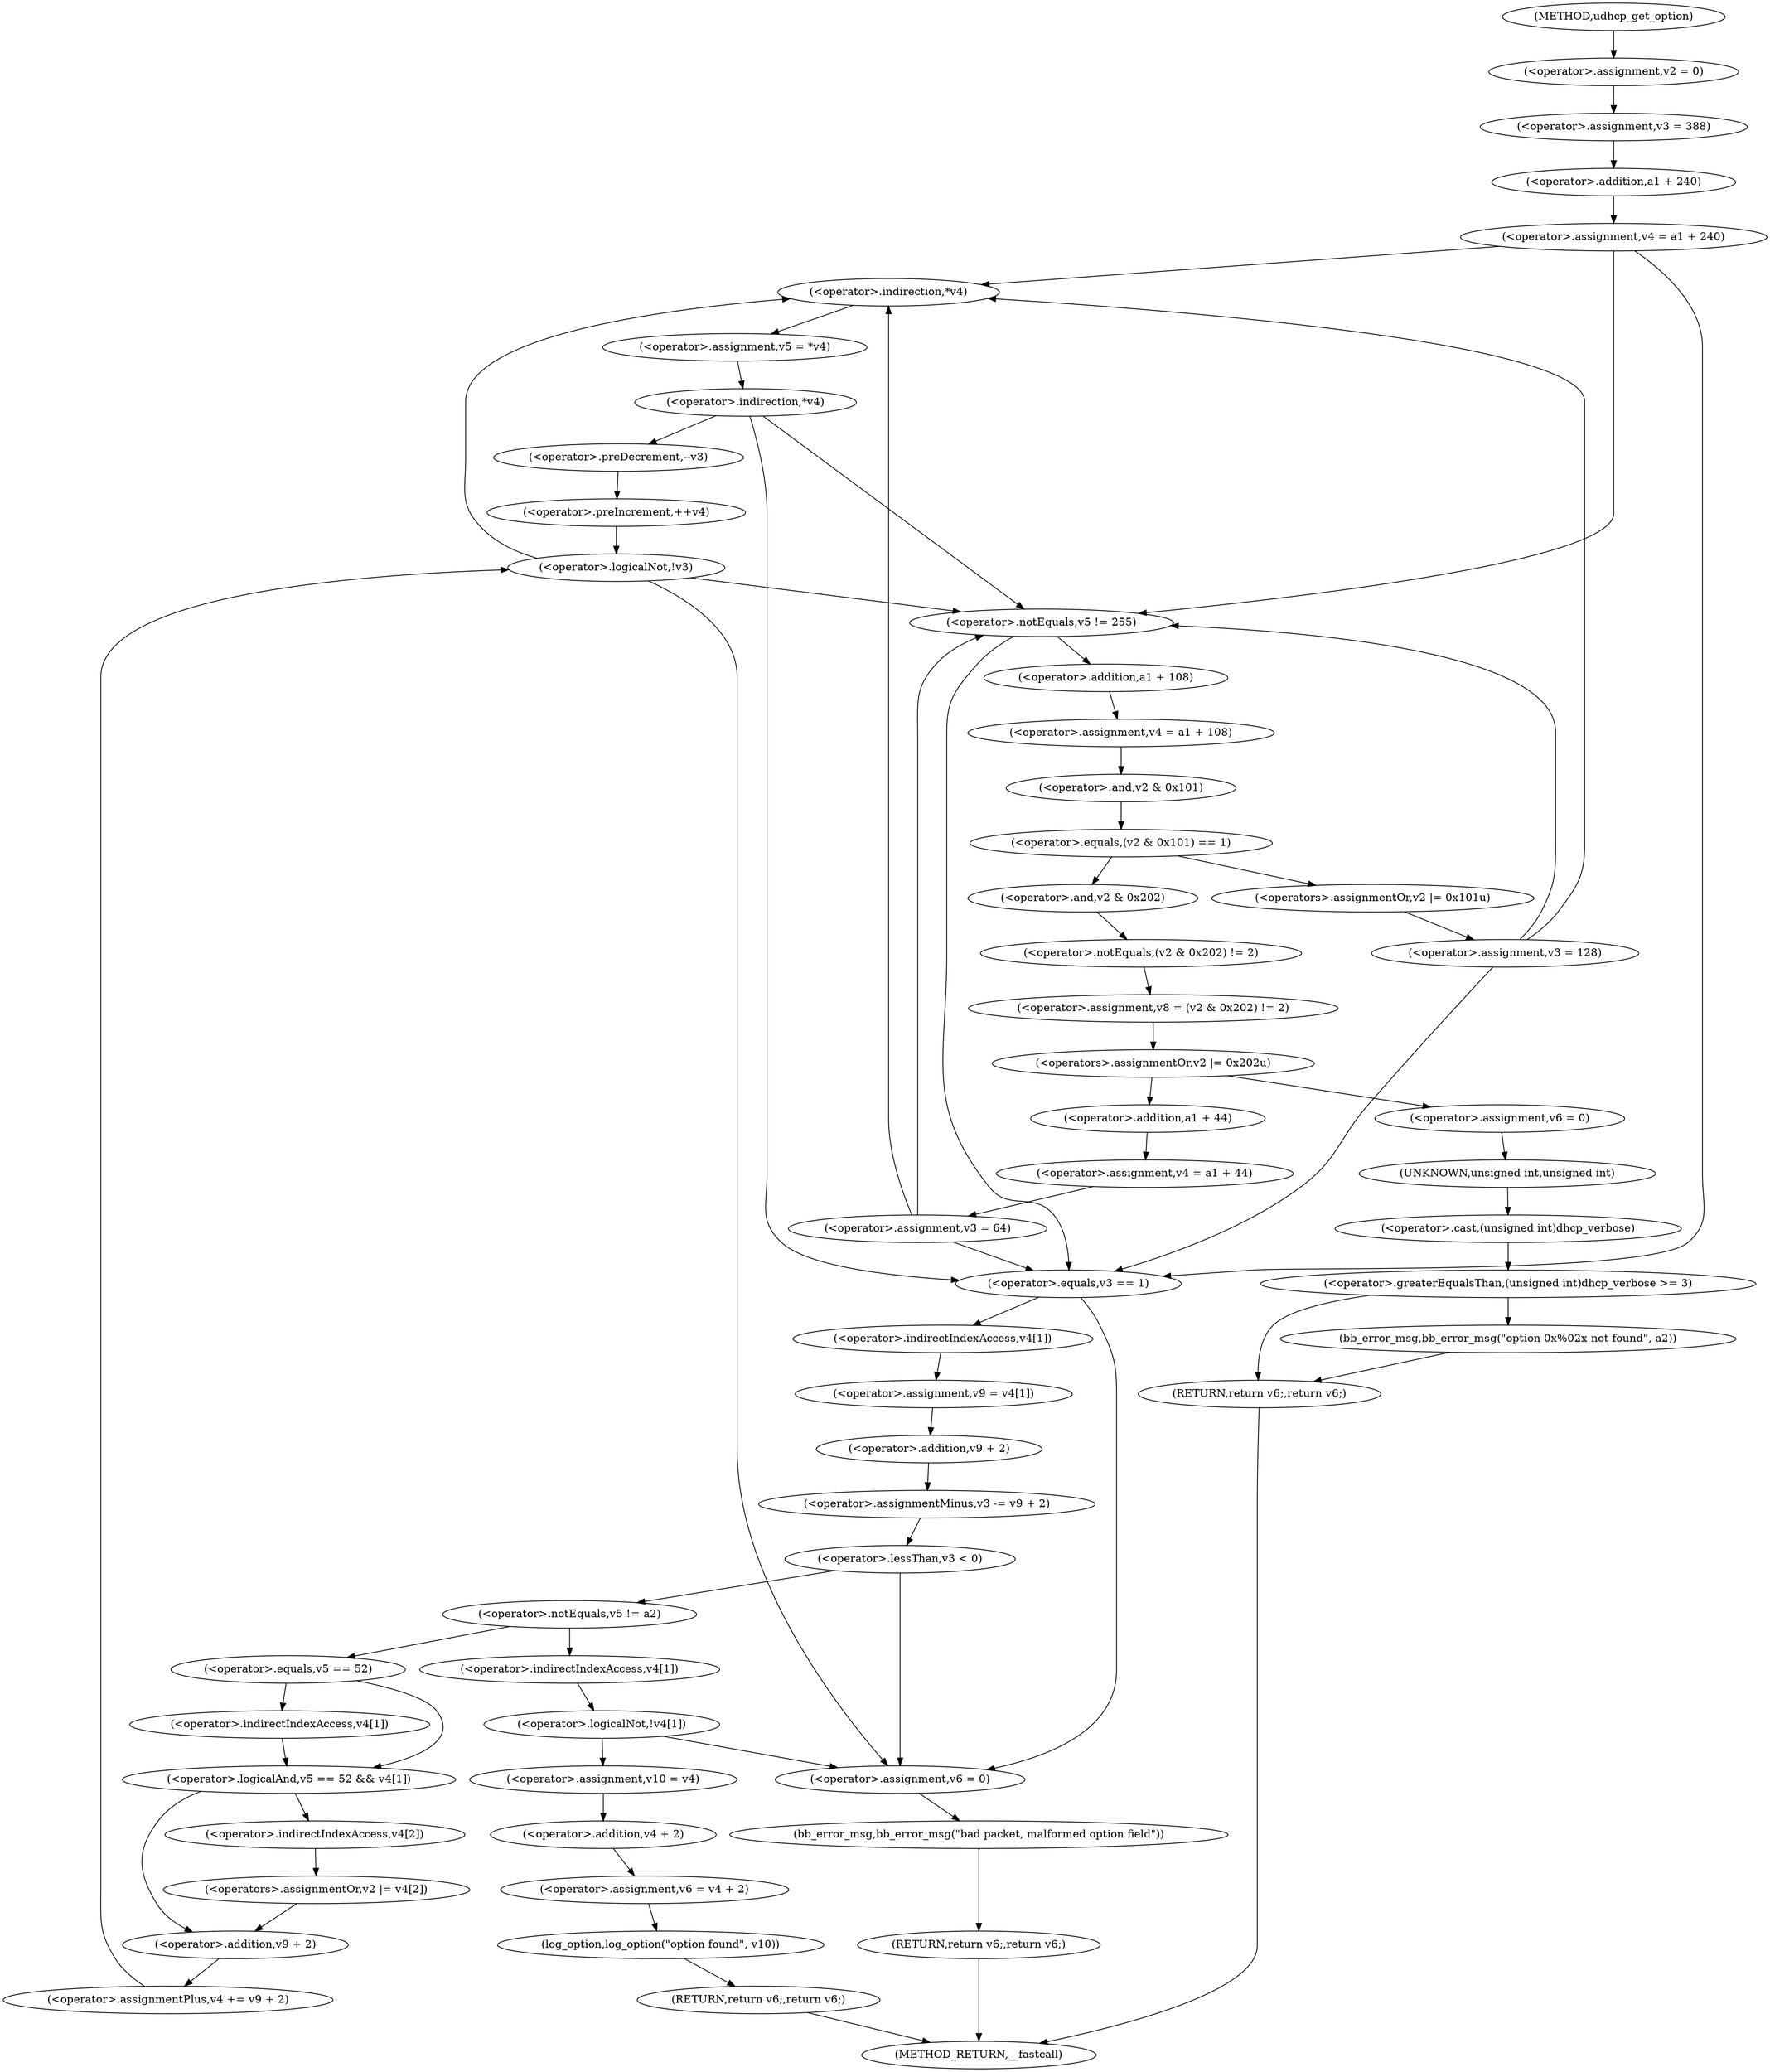 digraph udhcp_get_option {  
"1000121" [label = "(<operator>.assignment,v2 = 0)" ]
"1000124" [label = "(<operator>.assignment,v3 = 388)" ]
"1000127" [label = "(<operator>.assignment,v4 = a1 + 240)" ]
"1000129" [label = "(<operator>.addition,a1 + 240)" ]
"1000138" [label = "(<operator>.assignment,v5 = *v4)" ]
"1000140" [label = "(<operator>.indirection,*v4)" ]
"1000143" [label = "(<operator>.indirection,*v4)" ]
"1000146" [label = "(<operator>.preDecrement,--v3)" ]
"1000148" [label = "(<operator>.preIncrement,++v4)" ]
"1000152" [label = "(<operator>.logicalNot,!v3)" ]
"1000156" [label = "(<operator>.notEquals,v5 != 255)" ]
"1000160" [label = "(<operator>.assignment,v4 = a1 + 108)" ]
"1000162" [label = "(<operator>.addition,a1 + 108)" ]
"1000166" [label = "(<operator>.equals,(v2 & 0x101) == 1)" ]
"1000167" [label = "(<operator>.and,v2 & 0x101)" ]
"1000172" [label = "(<operators>.assignmentOr,v2 |= 0x101u)" ]
"1000175" [label = "(<operator>.assignment,v3 = 128)" ]
"1000180" [label = "(<operator>.assignment,v8 = (v2 & 0x202) != 2)" ]
"1000182" [label = "(<operator>.notEquals,(v2 & 0x202) != 2)" ]
"1000183" [label = "(<operator>.and,v2 & 0x202)" ]
"1000187" [label = "(<operators>.assignmentOr,v2 |= 0x202u)" ]
"1000193" [label = "(<operator>.assignment,v6 = 0)" ]
"1000197" [label = "(<operator>.greaterEqualsThan,(unsigned int)dhcp_verbose >= 3)" ]
"1000198" [label = "(<operator>.cast,(unsigned int)dhcp_verbose)" ]
"1000199" [label = "(UNKNOWN,unsigned int,unsigned int)" ]
"1000202" [label = "(bb_error_msg,bb_error_msg(\"option 0x%02x not found\", a2))" ]
"1000205" [label = "(RETURN,return v6;,return v6;)" ]
"1000207" [label = "(<operator>.assignment,v4 = a1 + 44)" ]
"1000209" [label = "(<operator>.addition,a1 + 44)" ]
"1000212" [label = "(<operator>.assignment,v3 = 64)" ]
"1000216" [label = "(<operator>.equals,v3 == 1)" ]
"1000220" [label = "(<operator>.assignment,v9 = v4[1])" ]
"1000222" [label = "(<operator>.indirectIndexAccess,v4[1])" ]
"1000225" [label = "(<operator>.assignmentMinus,v3 -= v9 + 2)" ]
"1000227" [label = "(<operator>.addition,v9 + 2)" ]
"1000231" [label = "(<operator>.lessThan,v3 < 0)" ]
"1000236" [label = "(<operator>.notEquals,v5 != a2)" ]
"1000241" [label = "(<operator>.logicalAnd,v5 == 52 && v4[1])" ]
"1000242" [label = "(<operator>.equals,v5 == 52)" ]
"1000245" [label = "(<operator>.indirectIndexAccess,v4[1])" ]
"1000248" [label = "(<operators>.assignmentOr,v2 |= v4[2])" ]
"1000250" [label = "(<operator>.indirectIndexAccess,v4[2])" ]
"1000253" [label = "(<operator>.assignmentPlus,v4 += v9 + 2)" ]
"1000255" [label = "(<operator>.addition,v9 + 2)" ]
"1000260" [label = "(<operator>.logicalNot,!v4[1])" ]
"1000261" [label = "(<operator>.indirectIndexAccess,v4[1])" ]
"1000266" [label = "(<operator>.assignment,v6 = 0)" ]
"1000269" [label = "(bb_error_msg,bb_error_msg(\"bad packet, malformed option field\"))" ]
"1000271" [label = "(RETURN,return v6;,return v6;)" ]
"1000273" [label = "(<operator>.assignment,v10 = v4)" ]
"1000276" [label = "(<operator>.assignment,v6 = v4 + 2)" ]
"1000278" [label = "(<operator>.addition,v4 + 2)" ]
"1000281" [label = "(log_option,log_option(\"option found\", v10))" ]
"1000284" [label = "(RETURN,return v6;,return v6;)" ]
"1000109" [label = "(METHOD,udhcp_get_option)" ]
"1000286" [label = "(METHOD_RETURN,__fastcall)" ]
  "1000121" -> "1000124" 
  "1000124" -> "1000129" 
  "1000127" -> "1000140" 
  "1000127" -> "1000156" 
  "1000127" -> "1000216" 
  "1000129" -> "1000127" 
  "1000138" -> "1000143" 
  "1000140" -> "1000138" 
  "1000143" -> "1000156" 
  "1000143" -> "1000216" 
  "1000143" -> "1000146" 
  "1000146" -> "1000148" 
  "1000148" -> "1000152" 
  "1000152" -> "1000140" 
  "1000152" -> "1000156" 
  "1000152" -> "1000266" 
  "1000156" -> "1000216" 
  "1000156" -> "1000162" 
  "1000160" -> "1000167" 
  "1000162" -> "1000160" 
  "1000166" -> "1000172" 
  "1000166" -> "1000183" 
  "1000167" -> "1000166" 
  "1000172" -> "1000175" 
  "1000175" -> "1000140" 
  "1000175" -> "1000156" 
  "1000175" -> "1000216" 
  "1000180" -> "1000187" 
  "1000182" -> "1000180" 
  "1000183" -> "1000182" 
  "1000187" -> "1000193" 
  "1000187" -> "1000209" 
  "1000193" -> "1000199" 
  "1000197" -> "1000202" 
  "1000197" -> "1000205" 
  "1000198" -> "1000197" 
  "1000199" -> "1000198" 
  "1000202" -> "1000205" 
  "1000205" -> "1000286" 
  "1000207" -> "1000212" 
  "1000209" -> "1000207" 
  "1000212" -> "1000140" 
  "1000212" -> "1000156" 
  "1000212" -> "1000216" 
  "1000216" -> "1000266" 
  "1000216" -> "1000222" 
  "1000220" -> "1000227" 
  "1000222" -> "1000220" 
  "1000225" -> "1000231" 
  "1000227" -> "1000225" 
  "1000231" -> "1000266" 
  "1000231" -> "1000236" 
  "1000236" -> "1000242" 
  "1000236" -> "1000261" 
  "1000241" -> "1000250" 
  "1000241" -> "1000255" 
  "1000242" -> "1000241" 
  "1000242" -> "1000245" 
  "1000245" -> "1000241" 
  "1000248" -> "1000255" 
  "1000250" -> "1000248" 
  "1000253" -> "1000152" 
  "1000255" -> "1000253" 
  "1000260" -> "1000266" 
  "1000260" -> "1000273" 
  "1000261" -> "1000260" 
  "1000266" -> "1000269" 
  "1000269" -> "1000271" 
  "1000271" -> "1000286" 
  "1000273" -> "1000278" 
  "1000276" -> "1000281" 
  "1000278" -> "1000276" 
  "1000281" -> "1000284" 
  "1000284" -> "1000286" 
  "1000109" -> "1000121" 
}
